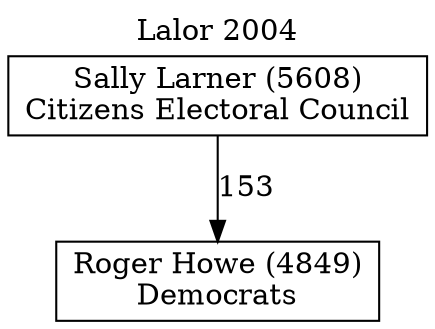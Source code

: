 // House preference flow
digraph "Roger Howe (4849)_Lalor_2004" {
	graph [label="Lalor 2004" labelloc=t mclimit=10]
	node [shape=box]
	"Roger Howe (4849)" [label="Roger Howe (4849)
Democrats"]
	"Sally Larner (5608)" [label="Sally Larner (5608)
Citizens Electoral Council"]
	"Sally Larner (5608)" -> "Roger Howe (4849)" [label=153]
}
